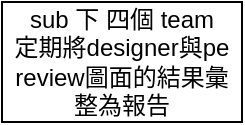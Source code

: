 <mxfile version="14.5.8" type="github"><diagram id="pPRPS4XdInJoalC7eAKX" name="Page-1"><mxGraphModel dx="526" dy="490" grid="1" gridSize="10" guides="1" tooltips="1" connect="1" arrows="1" fold="1" page="1" pageScale="1" pageWidth="827" pageHeight="1169" math="0" shadow="0"><root><mxCell id="0"/><mxCell id="1" parent="0"/><mxCell id="IhpT-rHaxwDqToHM90CG-1" value="sub 下 四個 team&lt;br&gt;定期將designer與pe review圖面的結果彙整為報告&lt;br&gt;" style="rounded=0;whiteSpace=wrap;html=1;" vertex="1" parent="1"><mxGeometry x="180" y="120" width="120" height="60" as="geometry"/></mxCell></root></mxGraphModel></diagram></mxfile>